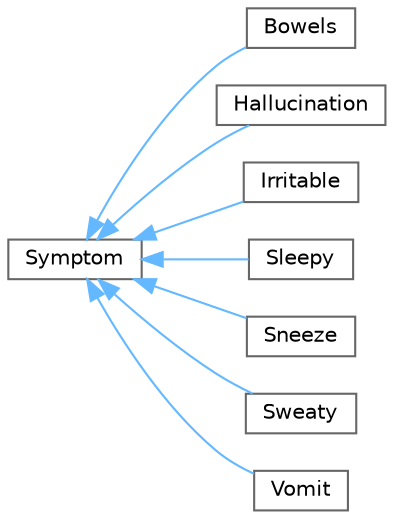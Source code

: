 digraph "Graphical Class Hierarchy"
{
 // LATEX_PDF_SIZE
  bgcolor="transparent";
  edge [fontname=Helvetica,fontsize=10,labelfontname=Helvetica,labelfontsize=10];
  node [fontname=Helvetica,fontsize=10,shape=box,height=0.2,width=0.4];
  rankdir="LR";
  Node0 [label="Symptom",height=0.2,width=0.4,color="grey40", fillcolor="white", style="filled",URL="$d5/d34/struct_symptom.html",tooltip=" "];
  Node0 -> Node1 [dir="back",color="steelblue1",style="solid"];
  Node1 [label="Bowels",height=0.2,width=0.4,color="grey40", fillcolor="white", style="filled",URL="$d3/dbd/struct_bowels.html",tooltip=" "];
  Node0 -> Node2 [dir="back",color="steelblue1",style="solid"];
  Node2 [label="Hallucination",height=0.2,width=0.4,color="grey40", fillcolor="white", style="filled",URL="$d2/d18/struct_hallucination.html",tooltip=" "];
  Node0 -> Node3 [dir="back",color="steelblue1",style="solid"];
  Node3 [label="Irritable",height=0.2,width=0.4,color="grey40", fillcolor="white", style="filled",URL="$d3/db1/struct_irritable.html",tooltip=" "];
  Node0 -> Node4 [dir="back",color="steelblue1",style="solid"];
  Node4 [label="Sleepy",height=0.2,width=0.4,color="grey40", fillcolor="white", style="filled",URL="$d6/d83/struct_sleepy.html",tooltip=" "];
  Node0 -> Node5 [dir="back",color="steelblue1",style="solid"];
  Node5 [label="Sneeze",height=0.2,width=0.4,color="grey40", fillcolor="white", style="filled",URL="$dd/d81/struct_sneeze.html",tooltip=" "];
  Node0 -> Node6 [dir="back",color="steelblue1",style="solid"];
  Node6 [label="Sweaty",height=0.2,width=0.4,color="grey40", fillcolor="white", style="filled",URL="$d6/dde/struct_sweaty.html",tooltip=" "];
  Node0 -> Node7 [dir="back",color="steelblue1",style="solid"];
  Node7 [label="Vomit",height=0.2,width=0.4,color="grey40", fillcolor="white", style="filled",URL="$d4/d62/struct_vomit.html",tooltip=" "];
}
